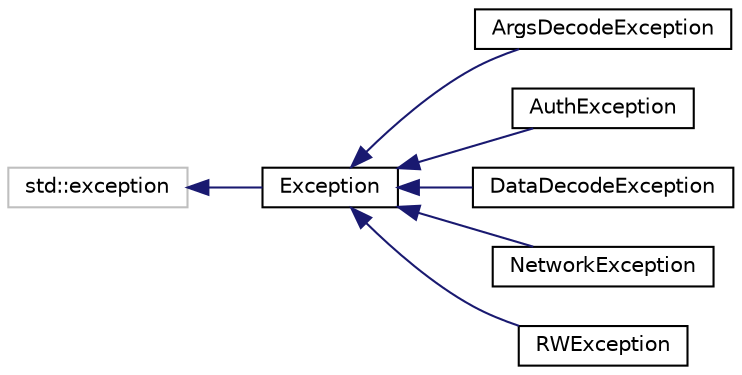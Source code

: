 digraph "Иерархия классов. Графический вид."
{
 // LATEX_PDF_SIZE
  edge [fontname="Helvetica",fontsize="10",labelfontname="Helvetica",labelfontsize="10"];
  node [fontname="Helvetica",fontsize="10",shape=record];
  rankdir="LR";
  Node0 [label="std::exception",height=0.2,width=0.4,color="grey75", fillcolor="white", style="filled",tooltip=" "];
  Node0 -> Node1 [dir="back",color="midnightblue",fontsize="10",style="solid",fontname="Helvetica"];
  Node1 [label="Exception",height=0.2,width=0.4,color="black", fillcolor="white", style="filled",URL="$classException.html",tooltip="Базовый класс для исключений."];
  Node1 -> Node2 [dir="back",color="midnightblue",fontsize="10",style="solid",fontname="Helvetica"];
  Node2 [label="ArgsDecodeException",height=0.2,width=0.4,color="black", fillcolor="white", style="filled",URL="$classArgsDecodeException.html",tooltip="Класс для исключений при декодировании аргументов."];
  Node1 -> Node3 [dir="back",color="midnightblue",fontsize="10",style="solid",fontname="Helvetica"];
  Node3 [label="AuthException",height=0.2,width=0.4,color="black", fillcolor="white", style="filled",URL="$classAuthException.html",tooltip="Класс для исключений аутентификации."];
  Node1 -> Node4 [dir="back",color="midnightblue",fontsize="10",style="solid",fontname="Helvetica"];
  Node4 [label="DataDecodeException",height=0.2,width=0.4,color="black", fillcolor="white", style="filled",URL="$classDataDecodeException.html",tooltip="Класс для исключений при декодировании данных."];
  Node1 -> Node5 [dir="back",color="midnightblue",fontsize="10",style="solid",fontname="Helvetica"];
  Node5 [label="NetworkException",height=0.2,width=0.4,color="black", fillcolor="white", style="filled",URL="$classNetworkException.html",tooltip="Класс для сетевых исключений."];
  Node1 -> Node6 [dir="back",color="midnightblue",fontsize="10",style="solid",fontname="Helvetica"];
  Node6 [label="RWException",height=0.2,width=0.4,color="black", fillcolor="white", style="filled",URL="$classRWException.html",tooltip="Класс для исключений ввода-вывода."];
}
